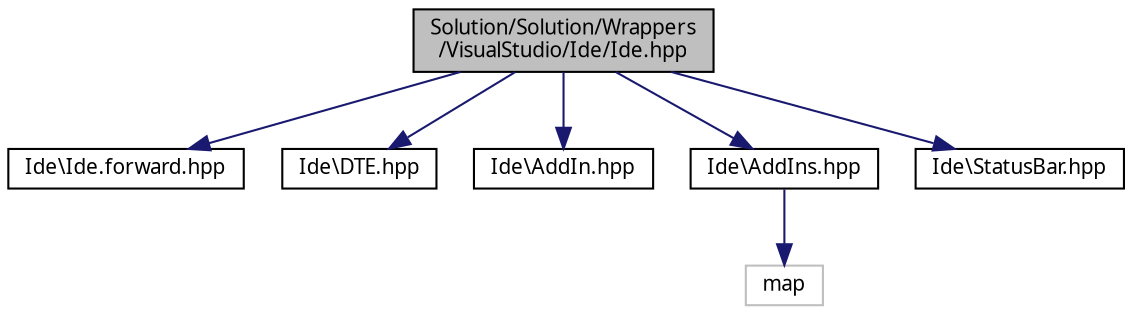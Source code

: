 digraph "Solution/Solution/Wrappers/VisualStudio/Ide/Ide.hpp"
{
 // INTERACTIVE_SVG=YES
  edge [fontname="Verdana",fontsize="10",labelfontname="Verdana",labelfontsize="10"];
  node [fontname="Verdana",fontsize="10",shape=record];
  Node1 [label="Solution/Solution/Wrappers\l/VisualStudio/Ide/Ide.hpp",height=0.2,width=0.4,color="black", fillcolor="grey75", style="filled", fontcolor="black"];
  Node1 -> Node2 [color="midnightblue",fontsize="10",style="solid",fontname="Verdana"];
  Node2 [label="Ide\\Ide.forward.hpp",height=0.2,width=0.4,color="black", fillcolor="white", style="filled",URL="$_ide_8forward_8hpp_source.html"];
  Node1 -> Node3 [color="midnightblue",fontsize="10",style="solid",fontname="Verdana"];
  Node3 [label="Ide\\DTE.hpp",height=0.2,width=0.4,color="black", fillcolor="white", style="filled",URL="$_d_t_e_8hpp_source.html"];
  Node1 -> Node4 [color="midnightblue",fontsize="10",style="solid",fontname="Verdana"];
  Node4 [label="Ide\\AddIn.hpp",height=0.2,width=0.4,color="black", fillcolor="white", style="filled",URL="$_add_in_8hpp_source.html"];
  Node1 -> Node5 [color="midnightblue",fontsize="10",style="solid",fontname="Verdana"];
  Node5 [label="Ide\\AddIns.hpp",height=0.2,width=0.4,color="black", fillcolor="white", style="filled",URL="$_add_ins_8hpp_source.html"];
  Node5 -> Node6 [color="midnightblue",fontsize="10",style="solid",fontname="Verdana"];
  Node6 [label="map",height=0.2,width=0.4,color="grey75", fillcolor="white", style="filled"];
  Node1 -> Node7 [color="midnightblue",fontsize="10",style="solid",fontname="Verdana"];
  Node7 [label="Ide\\StatusBar.hpp",height=0.2,width=0.4,color="black", fillcolor="white", style="filled",URL="$_status_bar_8hpp_source.html"];
}
